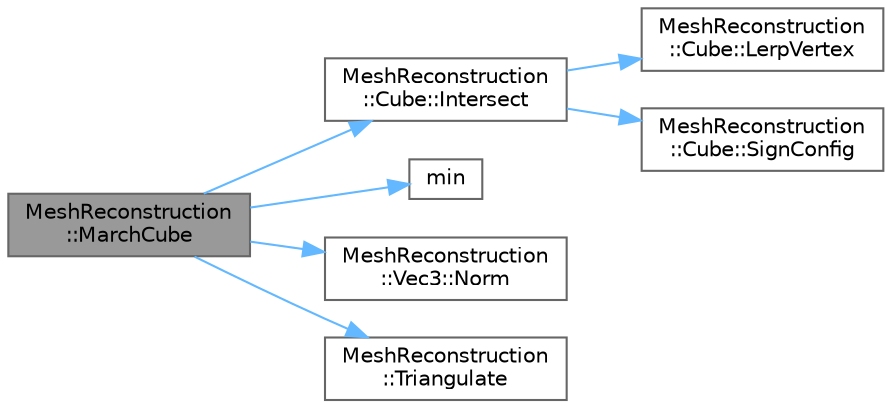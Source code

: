 digraph "MeshReconstruction::MarchCube"
{
 // INTERACTIVE_SVG=YES
 // LATEX_PDF_SIZE
  bgcolor="transparent";
  edge [fontname=Helvetica,fontsize=10,labelfontname=Helvetica,labelfontsize=10];
  node [fontname=Helvetica,fontsize=10,shape=box,height=0.2,width=0.4];
  rankdir="LR";
  Node1 [id="Node000001",label="MeshReconstruction\l::MarchCube",height=0.2,width=0.4,color="gray40", fillcolor="grey60", style="filled", fontcolor="black",tooltip="Reconstructs a triangle mesh from a given signed distance function using Marching Cubes."];
  Node1 -> Node2 [id="edge1_Node000001_Node000002",color="steelblue1",style="solid",tooltip=" "];
  Node2 [id="Node000002",label="MeshReconstruction\l::Cube::Intersect",height=0.2,width=0.4,color="grey40", fillcolor="white", style="filled",URL="$df/da6/classMeshReconstruction_1_1Cube.html#adae08927d184af972c39e4dacbd058a6",tooltip=" "];
  Node2 -> Node3 [id="edge2_Node000002_Node000003",color="steelblue1",style="solid",tooltip=" "];
  Node3 [id="Node000003",label="MeshReconstruction\l::Cube::LerpVertex",height=0.2,width=0.4,color="grey40", fillcolor="white", style="filled",URL="$df/da6/classMeshReconstruction_1_1Cube.html#a691eec0b0454c311603a5c6b4c3affef",tooltip=" "];
  Node2 -> Node4 [id="edge3_Node000002_Node000004",color="steelblue1",style="solid",tooltip=" "];
  Node4 [id="Node000004",label="MeshReconstruction\l::Cube::SignConfig",height=0.2,width=0.4,color="grey40", fillcolor="white", style="filled",URL="$df/da6/classMeshReconstruction_1_1Cube.html#a3db9b7c9f27ea9fd6823fc781731718e",tooltip=" "];
  Node1 -> Node5 [id="edge4_Node000001_Node000005",color="steelblue1",style="solid",tooltip=" "];
  Node5 [id="Node000005",label="min",height=0.2,width=0.4,color="grey40", fillcolor="white", style="filled",URL="$d3/d33/Simplify_8h.html#a50798148e5016c5b85087d4009824f27",tooltip=" "];
  Node1 -> Node6 [id="edge5_Node000001_Node000006",color="steelblue1",style="solid",tooltip=" "];
  Node6 [id="Node000006",label="MeshReconstruction\l::Vec3::Norm",height=0.2,width=0.4,color="grey40", fillcolor="white", style="filled",URL="$df/d45/structMeshReconstruction_1_1Vec3.html#a1d4505f18e642d371a2bf49d3a748028",tooltip=" "];
  Node1 -> Node7 [id="edge6_Node000001_Node000007",color="steelblue1",style="solid",tooltip=" "];
  Node7 [id="Node000007",label="MeshReconstruction\l::Triangulate",height=0.2,width=0.4,color="grey40", fillcolor="white", style="filled",URL="$de/d72/namespaceMeshReconstruction.html#a649cce97a0dcc9aba334b0d6dfe9accc",tooltip="Given a grid cube and an isolevel the triangles (5 max) required to represent the isosurface in the c..."];
}

